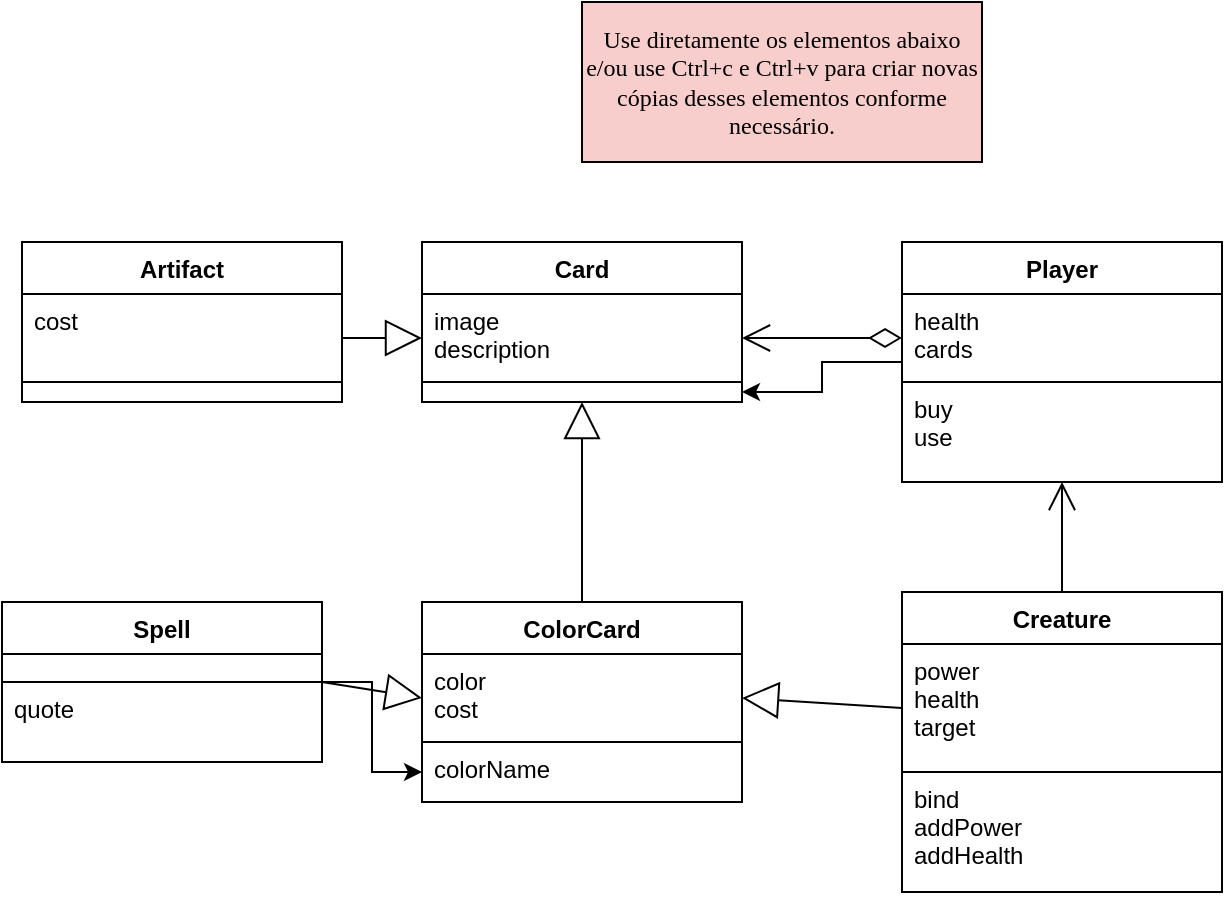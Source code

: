 <mxfile scale="1" border="10" version="28.0.6">
  <diagram id="KHb0TZALlbIdNSuMEjDe" name="Page-1">
    <mxGraphModel dx="1042" dy="626" grid="1" gridSize="10" guides="1" tooltips="1" connect="1" arrows="1" fold="1" page="1" pageScale="1" pageWidth="827" pageHeight="1169" background="#FFFFFF" math="0" shadow="0">
      <root>
        <mxCell id="0" />
        <mxCell id="1" parent="0" />
        <mxCell id="35" value="Artifact" style="swimlane;fontStyle=1;align=center;verticalAlign=top;childLayout=stackLayout;horizontal=1;startSize=26;horizontalStack=0;resizeParent=1;resizeParentMax=0;resizeLast=0;collapsible=1;marginBottom=0;fontColor=#000000;strokeColor=#000000;fillColor=#FFFFFF;" parent="1" vertex="1">
          <mxGeometry x="40" y="160" width="160" height="80" as="geometry" />
        </mxCell>
        <mxCell id="36" value="cost" style="text;strokeColor=#000000;fillColor=#FFFFFF;align=left;verticalAlign=top;spacingLeft=4;spacingRight=4;overflow=hidden;rotatable=0;points=[[0,0.5],[1,0.5]];portConstraint=eastwest;fontColor=#000000;" parent="35" vertex="1">
          <mxGeometry y="26" width="160" height="44" as="geometry" />
        </mxCell>
        <mxCell id="38" value="" style="text;strokeColor=#000000;fillColor=#FFFFFF;align=left;verticalAlign=top;spacingLeft=4;spacingRight=4;overflow=hidden;rotatable=0;points=[[0,0.5],[1,0.5]];portConstraint=eastwest;fontColor=#000000;" parent="35" vertex="1">
          <mxGeometry y="70" width="160" height="10" as="geometry" />
        </mxCell>
        <mxCell id="56" value="Card" style="swimlane;fontStyle=1;align=center;verticalAlign=top;childLayout=stackLayout;horizontal=1;startSize=26;horizontalStack=0;resizeParent=1;resizeParentMax=0;resizeLast=0;collapsible=1;marginBottom=0;fontColor=#000000;strokeColor=#000000;fillColor=#FFFFFF;" parent="1" vertex="1">
          <mxGeometry x="240" y="160" width="160" height="80" as="geometry" />
        </mxCell>
        <mxCell id="57" value="image&#xa;description" style="text;strokeColor=#000000;fillColor=#FFFFFF;align=left;verticalAlign=top;spacingLeft=4;spacingRight=4;overflow=hidden;rotatable=0;points=[[0,0.5],[1,0.5]];portConstraint=eastwest;fontColor=#000000;" parent="56" vertex="1">
          <mxGeometry y="26" width="160" height="44" as="geometry" />
        </mxCell>
        <mxCell id="59" value="" style="text;strokeColor=#000000;fillColor=#FFFFFF;align=left;verticalAlign=top;spacingLeft=4;spacingRight=4;overflow=hidden;rotatable=0;points=[[0,0.5],[1,0.5]];portConstraint=eastwest;fontColor=#000000;" parent="56" vertex="1">
          <mxGeometry y="70" width="160" height="10" as="geometry" />
        </mxCell>
        <mxCell id="60" value="ColorCard" style="swimlane;fontStyle=1;align=center;verticalAlign=top;childLayout=stackLayout;horizontal=1;startSize=26;horizontalStack=0;resizeParent=1;resizeParentMax=0;resizeLast=0;collapsible=1;marginBottom=0;fontColor=#000000;strokeColor=#000000;fillColor=#FFFFFF;" parent="1" vertex="1">
          <mxGeometry x="240" y="340" width="160" height="100" as="geometry" />
        </mxCell>
        <mxCell id="61" value="color&#xa;cost" style="text;strokeColor=#000000;fillColor=#FFFFFF;align=left;verticalAlign=top;spacingLeft=4;spacingRight=4;overflow=hidden;rotatable=0;points=[[0,0.5],[1,0.5]];portConstraint=eastwest;fontColor=#000000;" parent="60" vertex="1">
          <mxGeometry y="26" width="160" height="44" as="geometry" />
        </mxCell>
        <mxCell id="63" value="colorName" style="text;strokeColor=#000000;fillColor=#FFFFFF;align=left;verticalAlign=top;spacingLeft=4;spacingRight=4;overflow=hidden;rotatable=0;points=[[0,0.5],[1,0.5]];portConstraint=eastwest;fontColor=#000000;" parent="60" vertex="1">
          <mxGeometry y="70" width="160" height="30" as="geometry" />
        </mxCell>
        <mxCell id="64" value="Creature" style="swimlane;fontStyle=1;align=center;verticalAlign=top;childLayout=stackLayout;horizontal=1;startSize=26;horizontalStack=0;resizeParent=1;resizeParentMax=0;resizeLast=0;collapsible=1;marginBottom=0;fontColor=#000000;strokeColor=#000000;fillColor=#FFFFFF;" parent="1" vertex="1">
          <mxGeometry x="480" y="335" width="160" height="150" as="geometry" />
        </mxCell>
        <mxCell id="65" value="power&#xa;health&#xa;target" style="text;strokeColor=#000000;fillColor=#FFFFFF;align=left;verticalAlign=top;spacingLeft=4;spacingRight=4;overflow=hidden;rotatable=0;points=[[0,0.5],[1,0.5]];portConstraint=eastwest;fontColor=#000000;" parent="64" vertex="1">
          <mxGeometry y="26" width="160" height="64" as="geometry" />
        </mxCell>
        <mxCell id="67" value="bind&#xa;addPower&#xa;addHealth" style="text;strokeColor=#000000;fillColor=#FFFFFF;align=left;verticalAlign=top;spacingLeft=4;spacingRight=4;overflow=hidden;rotatable=0;points=[[0,0.5],[1,0.5]];portConstraint=eastwest;fontColor=#000000;" parent="64" vertex="1">
          <mxGeometry y="90" width="160" height="60" as="geometry" />
        </mxCell>
        <mxCell id="74" value="&lt;font face=&quot;Lora&quot; data-font-src=&quot;https://fonts.googleapis.com/css?family=Lora&quot;&gt;Use diretamente os elementos abaixo e/ou use Ctrl+c e Ctrl+v para criar novas cópias desses elementos&amp;nbsp;conforme necessário.&lt;/font&gt;" style="text;html=1;strokeColor=#000000;align=center;verticalAlign=middle;whiteSpace=wrap;rounded=0;fillColor=#f8cecc;fontColor=#000000;" parent="1" vertex="1">
          <mxGeometry x="320" y="40" width="200" height="80" as="geometry" />
        </mxCell>
        <mxCell id="75" value="" style="endArrow=open;endFill=1;endSize=12;html=1;fontColor=#000000;strokeColor=#000000;exitX=0.5;exitY=0;exitDx=0;exitDy=0;entryX=0.5;entryY=1;entryDx=0;entryDy=0;" parent="1" edge="1" target="3KifdpWydarTjdN07-hH-83" source="64">
          <mxGeometry width="160" relative="1" as="geometry">
            <mxPoint x="290" y="600" as="sourcePoint" />
            <mxPoint x="410" y="600" as="targetPoint" />
          </mxGeometry>
        </mxCell>
        <mxCell id="80" value="" style="endArrow=block;endSize=16;endFill=0;html=1;strokeColor=#000000;fontColor=#000000;labelBackgroundColor=#FFFFFF;exitX=1;exitY=0.5;exitDx=0;exitDy=0;entryX=0;entryY=0.5;entryDx=0;entryDy=0;" parent="1" edge="1" target="57" source="36">
          <mxGeometry width="160" relative="1" as="geometry">
            <mxPoint x="560" y="340" as="sourcePoint" />
            <mxPoint x="680" y="340" as="targetPoint" />
          </mxGeometry>
        </mxCell>
        <mxCell id="3KifdpWydarTjdN07-hH-93" value="" style="edgeStyle=orthogonalEdgeStyle;rounded=0;orthogonalLoop=1;jettySize=auto;html=1;" edge="1" parent="1" source="3KifdpWydarTjdN07-hH-83" target="59">
          <mxGeometry relative="1" as="geometry" />
        </mxCell>
        <mxCell id="3KifdpWydarTjdN07-hH-83" value="Player" style="swimlane;fontStyle=1;align=center;verticalAlign=top;childLayout=stackLayout;horizontal=1;startSize=26;horizontalStack=0;resizeParent=1;resizeParentMax=0;resizeLast=0;collapsible=1;marginBottom=0;fontColor=#000000;strokeColor=#000000;fillColor=#FFFFFF;" vertex="1" parent="1">
          <mxGeometry x="480" y="160" width="160" height="120" as="geometry" />
        </mxCell>
        <mxCell id="3KifdpWydarTjdN07-hH-84" value="health&#xa;cards" style="text;strokeColor=#000000;fillColor=#FFFFFF;align=left;verticalAlign=top;spacingLeft=4;spacingRight=4;overflow=hidden;rotatable=0;points=[[0,0.5],[1,0.5]];portConstraint=eastwest;fontColor=#000000;" vertex="1" parent="3KifdpWydarTjdN07-hH-83">
          <mxGeometry y="26" width="160" height="44" as="geometry" />
        </mxCell>
        <mxCell id="3KifdpWydarTjdN07-hH-85" value="buy&#xa;use" style="text;strokeColor=#000000;fillColor=#FFFFFF;align=left;verticalAlign=top;spacingLeft=4;spacingRight=4;overflow=hidden;rotatable=0;points=[[0,0.5],[1,0.5]];portConstraint=eastwest;fontColor=#000000;" vertex="1" parent="3KifdpWydarTjdN07-hH-83">
          <mxGeometry y="70" width="160" height="50" as="geometry" />
        </mxCell>
        <mxCell id="3KifdpWydarTjdN07-hH-94" value="" style="edgeStyle=orthogonalEdgeStyle;rounded=0;orthogonalLoop=1;jettySize=auto;html=1;" edge="1" parent="1" source="3KifdpWydarTjdN07-hH-86" target="63">
          <mxGeometry relative="1" as="geometry" />
        </mxCell>
        <mxCell id="3KifdpWydarTjdN07-hH-86" value="Spell" style="swimlane;fontStyle=1;align=center;verticalAlign=top;childLayout=stackLayout;horizontal=1;startSize=26;horizontalStack=0;resizeParent=1;resizeParentMax=0;resizeLast=0;collapsible=1;marginBottom=0;fontColor=#000000;strokeColor=#000000;fillColor=#FFFFFF;" vertex="1" parent="1">
          <mxGeometry x="30" y="340" width="160" height="80" as="geometry" />
        </mxCell>
        <mxCell id="3KifdpWydarTjdN07-hH-87" value="" style="text;strokeColor=#000000;fillColor=#FFFFFF;align=left;verticalAlign=top;spacingLeft=4;spacingRight=4;overflow=hidden;rotatable=0;points=[[0,0.5],[1,0.5]];portConstraint=eastwest;fontColor=#000000;" vertex="1" parent="3KifdpWydarTjdN07-hH-86">
          <mxGeometry y="26" width="160" height="14" as="geometry" />
        </mxCell>
        <mxCell id="3KifdpWydarTjdN07-hH-88" value="quote" style="text;strokeColor=#000000;fillColor=#FFFFFF;align=left;verticalAlign=top;spacingLeft=4;spacingRight=4;overflow=hidden;rotatable=0;points=[[0,0.5],[1,0.5]];portConstraint=eastwest;fontColor=#000000;" vertex="1" parent="3KifdpWydarTjdN07-hH-86">
          <mxGeometry y="40" width="160" height="40" as="geometry" />
        </mxCell>
        <mxCell id="3KifdpWydarTjdN07-hH-89" value="" style="endArrow=block;endSize=16;endFill=0;html=1;strokeColor=#000000;fontColor=#000000;labelBackgroundColor=#FFFFFF;exitX=0;exitY=0.5;exitDx=0;exitDy=0;entryX=1;entryY=0.5;entryDx=0;entryDy=0;" edge="1" parent="1" source="65" target="61">
          <mxGeometry width="160" relative="1" as="geometry">
            <mxPoint x="480" y="690" as="sourcePoint" />
            <mxPoint x="600" y="690" as="targetPoint" />
          </mxGeometry>
        </mxCell>
        <mxCell id="3KifdpWydarTjdN07-hH-90" value="" style="endArrow=block;endSize=16;endFill=0;html=1;strokeColor=#000000;fontColor=#000000;labelBackgroundColor=#FFFFFF;exitX=1;exitY=0.5;exitDx=0;exitDy=0;entryX=0;entryY=0.5;entryDx=0;entryDy=0;" edge="1" parent="1" source="3KifdpWydarTjdN07-hH-86" target="61">
          <mxGeometry width="160" relative="1" as="geometry">
            <mxPoint x="500" y="710" as="sourcePoint" />
            <mxPoint x="620" y="710" as="targetPoint" />
            <Array as="points" />
          </mxGeometry>
        </mxCell>
        <mxCell id="3KifdpWydarTjdN07-hH-91" value="" style="endArrow=block;endSize=16;endFill=0;html=1;strokeColor=#000000;fontColor=#000000;labelBackgroundColor=#FFFFFF;exitX=0.5;exitY=0;exitDx=0;exitDy=0;entryX=0.5;entryY=1;entryDx=0;entryDy=0;" edge="1" parent="1" source="60" target="56">
          <mxGeometry width="160" relative="1" as="geometry">
            <mxPoint x="390" y="290" as="sourcePoint" />
            <mxPoint x="510" y="290" as="targetPoint" />
          </mxGeometry>
        </mxCell>
        <mxCell id="69" value="" style="endArrow=open;html=1;endSize=12;startArrow=diamondThin;startSize=14;startFill=0;edgeStyle=orthogonalEdgeStyle;align=left;verticalAlign=bottom;fontColor=#000000;strokeColor=#000000;exitX=0;exitY=0.5;exitDx=0;exitDy=0;entryX=1;entryY=0.5;entryDx=0;entryDy=0;" parent="1" edge="1" target="57" source="3KifdpWydarTjdN07-hH-84">
          <mxGeometry x="-1" y="3" relative="1" as="geometry">
            <mxPoint x="430" y="240" as="sourcePoint" />
            <mxPoint x="550" y="240" as="targetPoint" />
          </mxGeometry>
        </mxCell>
      </root>
    </mxGraphModel>
  </diagram>
</mxfile>
